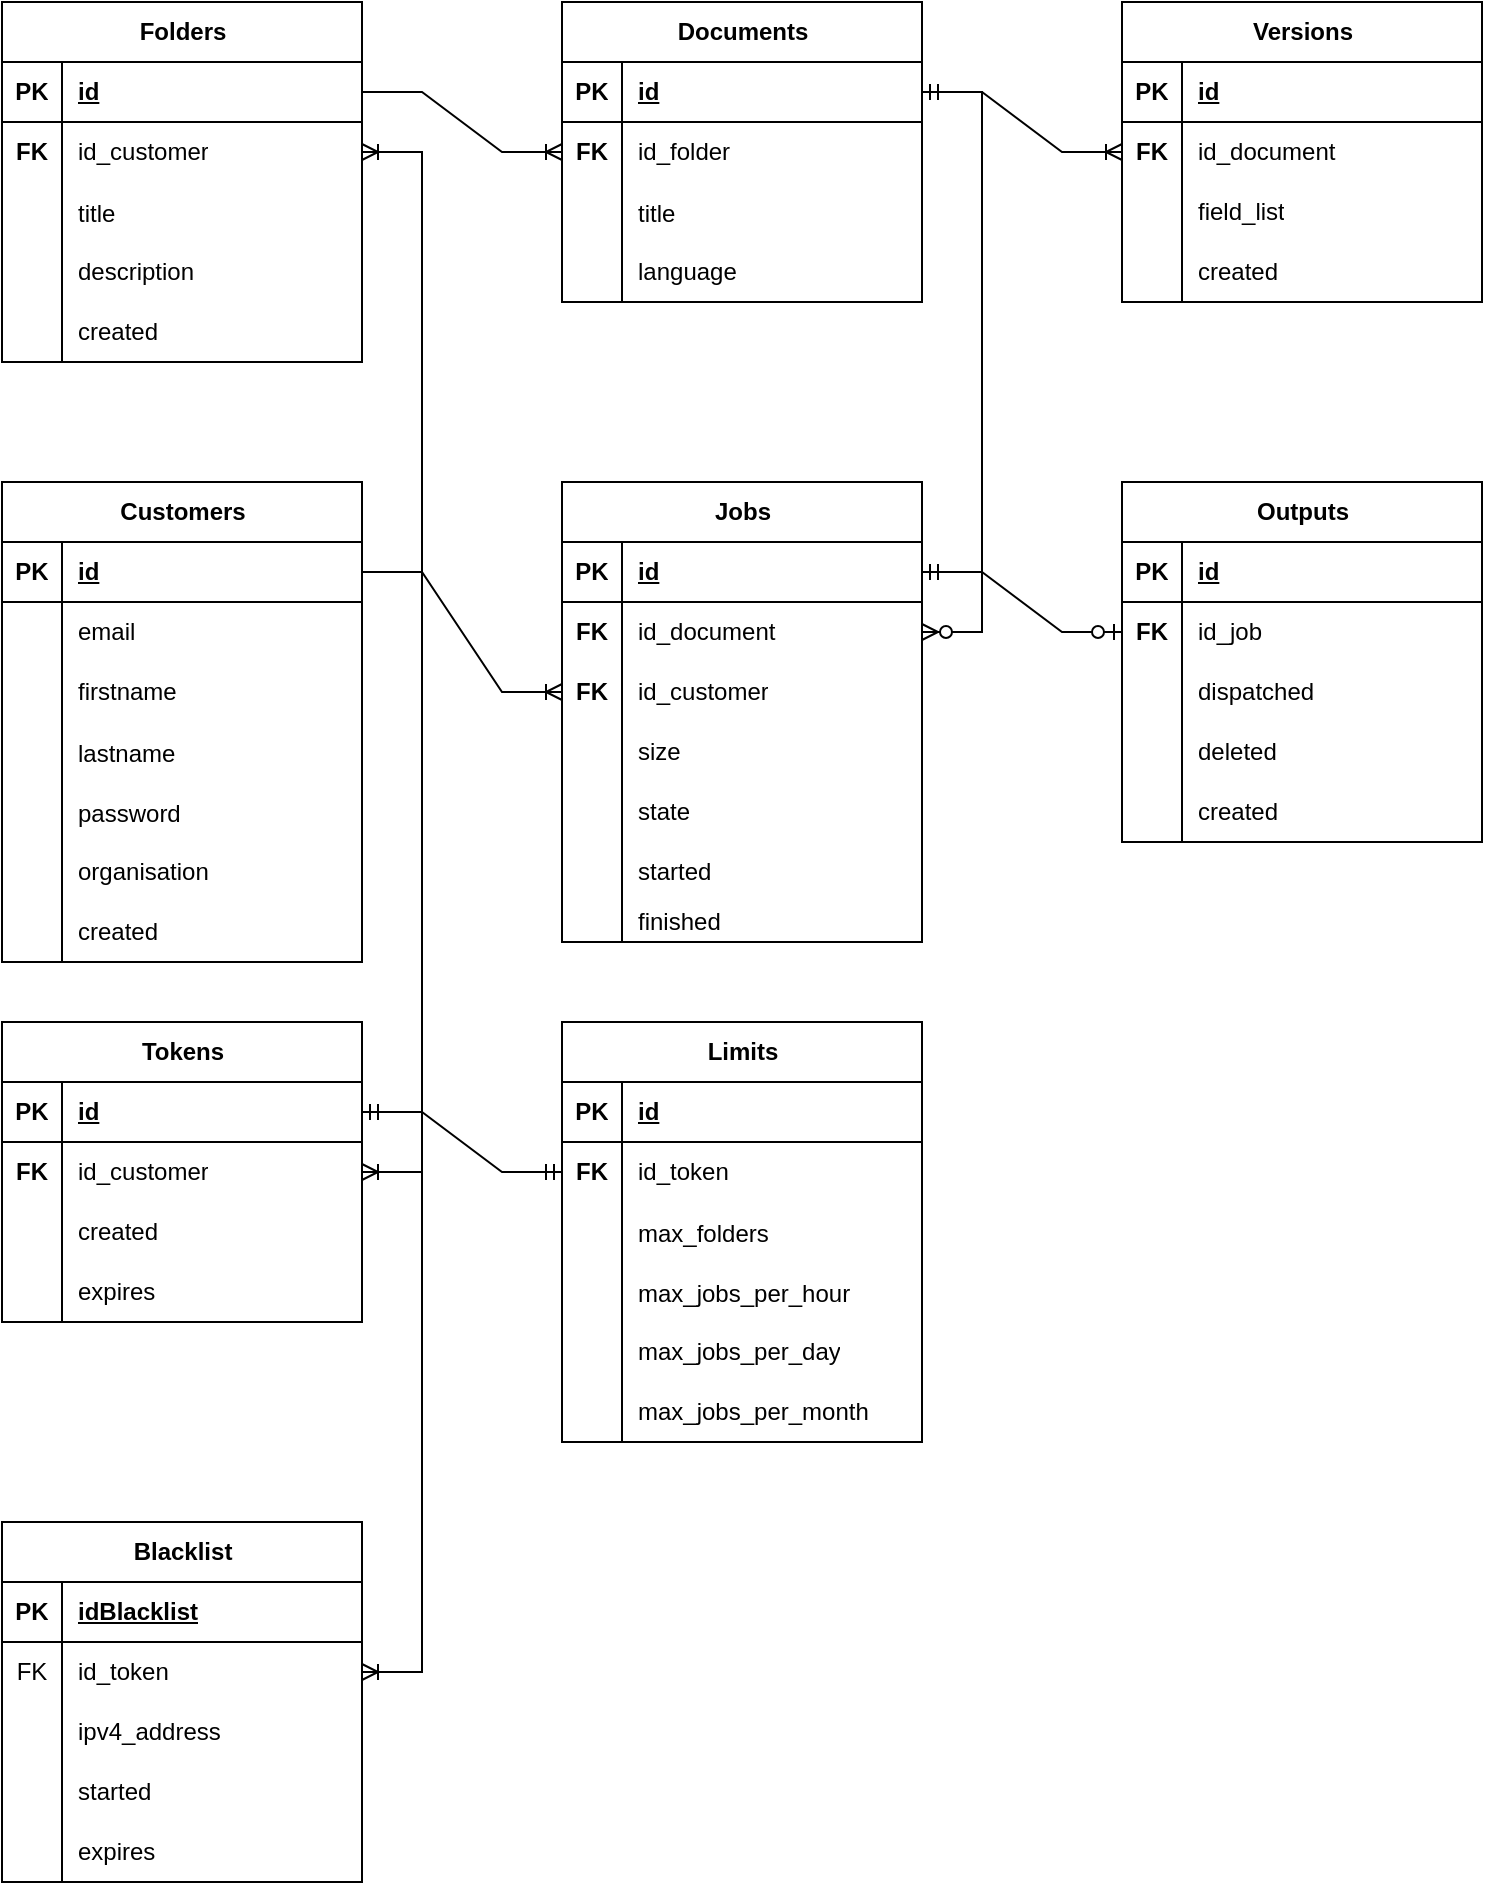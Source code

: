 <mxfile version="24.0.5" type="github">
  <diagram name="Entity Relationship Diagram" id="5UgOBopCguAfyrM2OsXd">
    <mxGraphModel dx="1232" dy="1123" grid="1" gridSize="10" guides="1" tooltips="1" connect="1" arrows="1" fold="1" page="1" pageScale="1" pageWidth="827" pageHeight="1169" math="0" shadow="0">
      <root>
        <mxCell id="0" />
        <mxCell id="1" parent="0" />
        <UserObject label="Jobs" tooltip="create only if valid pdf form is provided" id="UqdyNHIY9lJuVBILIbmq-14">
          <mxCell style="shape=table;startSize=30;container=1;collapsible=1;childLayout=tableLayout;fixedRows=1;rowLines=0;fontStyle=1;align=center;resizeLast=1;html=1;" parent="1" vertex="1">
            <mxGeometry x="360" y="280" width="180" height="230" as="geometry" />
          </mxCell>
        </UserObject>
        <mxCell id="UqdyNHIY9lJuVBILIbmq-15" value="" style="shape=tableRow;horizontal=0;startSize=0;swimlaneHead=0;swimlaneBody=0;fillColor=none;collapsible=0;dropTarget=0;points=[[0,0.5],[1,0.5]];portConstraint=eastwest;top=0;left=0;right=0;bottom=1;" parent="UqdyNHIY9lJuVBILIbmq-14" vertex="1">
          <mxGeometry y="30" width="180" height="30" as="geometry" />
        </mxCell>
        <mxCell id="UqdyNHIY9lJuVBILIbmq-16" value="PK" style="shape=partialRectangle;connectable=0;fillColor=none;top=0;left=0;bottom=0;right=0;fontStyle=1;overflow=hidden;whiteSpace=wrap;html=1;" parent="UqdyNHIY9lJuVBILIbmq-15" vertex="1">
          <mxGeometry width="30" height="30" as="geometry">
            <mxRectangle width="30" height="30" as="alternateBounds" />
          </mxGeometry>
        </mxCell>
        <mxCell id="UqdyNHIY9lJuVBILIbmq-17" value="id" style="shape=partialRectangle;connectable=0;fillColor=none;top=0;left=0;bottom=0;right=0;align=left;spacingLeft=6;fontStyle=5;overflow=hidden;whiteSpace=wrap;html=1;" parent="UqdyNHIY9lJuVBILIbmq-15" vertex="1">
          <mxGeometry x="30" width="150" height="30" as="geometry">
            <mxRectangle width="150" height="30" as="alternateBounds" />
          </mxGeometry>
        </mxCell>
        <mxCell id="UqdyNHIY9lJuVBILIbmq-18" value="" style="shape=tableRow;horizontal=0;startSize=0;swimlaneHead=0;swimlaneBody=0;fillColor=none;collapsible=0;dropTarget=0;points=[[0,0.5],[1,0.5]];portConstraint=eastwest;top=0;left=0;right=0;bottom=0;" parent="UqdyNHIY9lJuVBILIbmq-14" vertex="1">
          <mxGeometry y="60" width="180" height="30" as="geometry" />
        </mxCell>
        <mxCell id="UqdyNHIY9lJuVBILIbmq-19" value="&lt;b&gt;FK&lt;/b&gt;" style="shape=partialRectangle;connectable=0;fillColor=none;top=0;left=0;bottom=0;right=0;editable=1;overflow=hidden;whiteSpace=wrap;html=1;" parent="UqdyNHIY9lJuVBILIbmq-18" vertex="1">
          <mxGeometry width="30" height="30" as="geometry">
            <mxRectangle width="30" height="30" as="alternateBounds" />
          </mxGeometry>
        </mxCell>
        <mxCell id="UqdyNHIY9lJuVBILIbmq-20" value="id_document" style="shape=partialRectangle;connectable=0;fillColor=none;top=0;left=0;bottom=0;right=0;align=left;spacingLeft=6;overflow=hidden;whiteSpace=wrap;html=1;" parent="UqdyNHIY9lJuVBILIbmq-18" vertex="1">
          <mxGeometry x="30" width="150" height="30" as="geometry">
            <mxRectangle width="150" height="30" as="alternateBounds" />
          </mxGeometry>
        </mxCell>
        <mxCell id="r0wFDm4QDq2T3-L5ITf5-28" value="" style="shape=tableRow;horizontal=0;startSize=0;swimlaneHead=0;swimlaneBody=0;fillColor=none;collapsible=0;dropTarget=0;points=[[0,0.5],[1,0.5]];portConstraint=eastwest;top=0;left=0;right=0;bottom=0;fontStyle=0" vertex="1" parent="UqdyNHIY9lJuVBILIbmq-14">
          <mxGeometry y="90" width="180" height="30" as="geometry" />
        </mxCell>
        <mxCell id="r0wFDm4QDq2T3-L5ITf5-29" value="&lt;b&gt;FK&lt;/b&gt;" style="shape=partialRectangle;connectable=0;fillColor=none;top=0;left=0;bottom=0;right=0;fontStyle=0;overflow=hidden;whiteSpace=wrap;html=1;" vertex="1" parent="r0wFDm4QDq2T3-L5ITf5-28">
          <mxGeometry width="30" height="30" as="geometry">
            <mxRectangle width="30" height="30" as="alternateBounds" />
          </mxGeometry>
        </mxCell>
        <mxCell id="r0wFDm4QDq2T3-L5ITf5-30" value="id_customer" style="shape=partialRectangle;connectable=0;fillColor=none;top=0;left=0;bottom=0;right=0;align=left;spacingLeft=6;fontStyle=0;overflow=hidden;whiteSpace=wrap;html=1;" vertex="1" parent="r0wFDm4QDq2T3-L5ITf5-28">
          <mxGeometry x="30" width="150" height="30" as="geometry">
            <mxRectangle width="150" height="30" as="alternateBounds" />
          </mxGeometry>
        </mxCell>
        <mxCell id="UqdyNHIY9lJuVBILIbmq-21" value="" style="shape=tableRow;horizontal=0;startSize=0;swimlaneHead=0;swimlaneBody=0;fillColor=none;collapsible=0;dropTarget=0;points=[[0,0.5],[1,0.5]];portConstraint=eastwest;top=0;left=0;right=0;bottom=0;" parent="UqdyNHIY9lJuVBILIbmq-14" vertex="1">
          <mxGeometry y="120" width="180" height="30" as="geometry" />
        </mxCell>
        <mxCell id="UqdyNHIY9lJuVBILIbmq-22" value="" style="shape=partialRectangle;connectable=0;fillColor=none;top=0;left=0;bottom=0;right=0;editable=1;overflow=hidden;whiteSpace=wrap;html=1;" parent="UqdyNHIY9lJuVBILIbmq-21" vertex="1">
          <mxGeometry width="30" height="30" as="geometry">
            <mxRectangle width="30" height="30" as="alternateBounds" />
          </mxGeometry>
        </mxCell>
        <mxCell id="UqdyNHIY9lJuVBILIbmq-23" value="size" style="shape=partialRectangle;connectable=0;fillColor=none;top=0;left=0;bottom=0;right=0;align=left;spacingLeft=6;overflow=hidden;whiteSpace=wrap;html=1;" parent="UqdyNHIY9lJuVBILIbmq-21" vertex="1">
          <mxGeometry x="30" width="150" height="30" as="geometry">
            <mxRectangle width="150" height="30" as="alternateBounds" />
          </mxGeometry>
        </mxCell>
        <mxCell id="UqdyNHIY9lJuVBILIbmq-24" value="" style="shape=tableRow;horizontal=0;startSize=0;swimlaneHead=0;swimlaneBody=0;fillColor=none;collapsible=0;dropTarget=0;points=[[0,0.5],[1,0.5]];portConstraint=eastwest;top=0;left=0;right=0;bottom=0;" parent="UqdyNHIY9lJuVBILIbmq-14" vertex="1">
          <mxGeometry y="150" width="180" height="30" as="geometry" />
        </mxCell>
        <mxCell id="UqdyNHIY9lJuVBILIbmq-25" value="" style="shape=partialRectangle;connectable=0;fillColor=none;top=0;left=0;bottom=0;right=0;editable=1;overflow=hidden;whiteSpace=wrap;html=1;" parent="UqdyNHIY9lJuVBILIbmq-24" vertex="1">
          <mxGeometry width="30" height="30" as="geometry">
            <mxRectangle width="30" height="30" as="alternateBounds" />
          </mxGeometry>
        </mxCell>
        <mxCell id="UqdyNHIY9lJuVBILIbmq-26" value="state" style="shape=partialRectangle;connectable=0;fillColor=none;top=0;left=0;bottom=0;right=0;align=left;spacingLeft=6;overflow=hidden;whiteSpace=wrap;html=1;" parent="UqdyNHIY9lJuVBILIbmq-24" vertex="1">
          <mxGeometry x="30" width="150" height="30" as="geometry">
            <mxRectangle width="150" height="30" as="alternateBounds" />
          </mxGeometry>
        </mxCell>
        <mxCell id="Dc_Mo0TqawvgEqcQsmCY-33" style="shape=tableRow;horizontal=0;startSize=0;swimlaneHead=0;swimlaneBody=0;fillColor=none;collapsible=0;dropTarget=0;points=[[0,0.5],[1,0.5]];portConstraint=eastwest;top=0;left=0;right=0;bottom=0;" parent="UqdyNHIY9lJuVBILIbmq-14" vertex="1">
          <mxGeometry y="180" width="180" height="30" as="geometry" />
        </mxCell>
        <mxCell id="Dc_Mo0TqawvgEqcQsmCY-34" style="shape=partialRectangle;connectable=0;fillColor=none;top=0;left=0;bottom=0;right=0;editable=1;overflow=hidden;whiteSpace=wrap;html=1;" parent="Dc_Mo0TqawvgEqcQsmCY-33" vertex="1">
          <mxGeometry width="30" height="30" as="geometry">
            <mxRectangle width="30" height="30" as="alternateBounds" />
          </mxGeometry>
        </mxCell>
        <mxCell id="Dc_Mo0TqawvgEqcQsmCY-35" value="started" style="shape=partialRectangle;connectable=0;fillColor=none;top=0;left=0;bottom=0;right=0;align=left;spacingLeft=6;overflow=hidden;whiteSpace=wrap;html=1;" parent="Dc_Mo0TqawvgEqcQsmCY-33" vertex="1">
          <mxGeometry x="30" width="150" height="30" as="geometry">
            <mxRectangle width="150" height="30" as="alternateBounds" />
          </mxGeometry>
        </mxCell>
        <mxCell id="Dc_Mo0TqawvgEqcQsmCY-36" style="shape=tableRow;horizontal=0;startSize=0;swimlaneHead=0;swimlaneBody=0;fillColor=none;collapsible=0;dropTarget=0;points=[[0,0.5],[1,0.5]];portConstraint=eastwest;top=0;left=0;right=0;bottom=0;" parent="UqdyNHIY9lJuVBILIbmq-14" vertex="1">
          <mxGeometry y="210" width="180" height="20" as="geometry" />
        </mxCell>
        <mxCell id="Dc_Mo0TqawvgEqcQsmCY-37" style="shape=partialRectangle;connectable=0;fillColor=none;top=0;left=0;bottom=0;right=0;editable=1;overflow=hidden;whiteSpace=wrap;html=1;" parent="Dc_Mo0TqawvgEqcQsmCY-36" vertex="1">
          <mxGeometry width="30" height="20" as="geometry">
            <mxRectangle width="30" height="20" as="alternateBounds" />
          </mxGeometry>
        </mxCell>
        <mxCell id="Dc_Mo0TqawvgEqcQsmCY-38" value="finished" style="shape=partialRectangle;connectable=0;fillColor=none;top=0;left=0;bottom=0;right=0;align=left;spacingLeft=6;overflow=hidden;whiteSpace=wrap;html=1;" parent="Dc_Mo0TqawvgEqcQsmCY-36" vertex="1">
          <mxGeometry x="30" width="150" height="20" as="geometry">
            <mxRectangle width="150" height="20" as="alternateBounds" />
          </mxGeometry>
        </mxCell>
        <UserObject label="Documents" tooltip="valid pdf forms only; newest will be processed with address data" id="UqdyNHIY9lJuVBILIbmq-27">
          <mxCell style="shape=table;startSize=30;container=1;collapsible=1;childLayout=tableLayout;fixedRows=1;rowLines=0;fontStyle=1;align=center;resizeLast=1;html=1;" parent="1" vertex="1">
            <mxGeometry x="360" y="40" width="180" height="150" as="geometry" />
          </mxCell>
        </UserObject>
        <mxCell id="UqdyNHIY9lJuVBILIbmq-28" value="" style="shape=tableRow;horizontal=0;startSize=0;swimlaneHead=0;swimlaneBody=0;fillColor=none;collapsible=0;dropTarget=0;points=[[0,0.5],[1,0.5]];portConstraint=eastwest;top=0;left=0;right=0;bottom=1;" parent="UqdyNHIY9lJuVBILIbmq-27" vertex="1">
          <mxGeometry y="30" width="180" height="30" as="geometry" />
        </mxCell>
        <mxCell id="UqdyNHIY9lJuVBILIbmq-29" value="PK" style="shape=partialRectangle;connectable=0;fillColor=none;top=0;left=0;bottom=0;right=0;fontStyle=1;overflow=hidden;whiteSpace=wrap;html=1;" parent="UqdyNHIY9lJuVBILIbmq-28" vertex="1">
          <mxGeometry width="30" height="30" as="geometry">
            <mxRectangle width="30" height="30" as="alternateBounds" />
          </mxGeometry>
        </mxCell>
        <mxCell id="UqdyNHIY9lJuVBILIbmq-30" value="id" style="shape=partialRectangle;connectable=0;fillColor=none;top=0;left=0;bottom=0;right=0;align=left;spacingLeft=6;fontStyle=5;overflow=hidden;whiteSpace=wrap;html=1;" parent="UqdyNHIY9lJuVBILIbmq-28" vertex="1">
          <mxGeometry x="30" width="150" height="30" as="geometry">
            <mxRectangle width="150" height="30" as="alternateBounds" />
          </mxGeometry>
        </mxCell>
        <mxCell id="UqdyNHIY9lJuVBILIbmq-31" value="" style="shape=tableRow;horizontal=0;startSize=0;swimlaneHead=0;swimlaneBody=0;fillColor=none;collapsible=0;dropTarget=0;points=[[0,0.5],[1,0.5]];portConstraint=eastwest;top=0;left=0;right=0;bottom=0;" parent="UqdyNHIY9lJuVBILIbmq-27" vertex="1">
          <mxGeometry y="60" width="180" height="30" as="geometry" />
        </mxCell>
        <mxCell id="UqdyNHIY9lJuVBILIbmq-32" value="FK" style="shape=partialRectangle;connectable=0;fillColor=none;top=0;left=0;bottom=0;right=0;editable=1;overflow=hidden;whiteSpace=wrap;html=1;fontStyle=1" parent="UqdyNHIY9lJuVBILIbmq-31" vertex="1">
          <mxGeometry width="30" height="30" as="geometry">
            <mxRectangle width="30" height="30" as="alternateBounds" />
          </mxGeometry>
        </mxCell>
        <mxCell id="UqdyNHIY9lJuVBILIbmq-33" value="id_folder" style="shape=partialRectangle;connectable=0;fillColor=none;top=0;left=0;bottom=0;right=0;align=left;spacingLeft=6;overflow=hidden;whiteSpace=wrap;html=1;" parent="UqdyNHIY9lJuVBILIbmq-31" vertex="1">
          <mxGeometry x="30" width="150" height="30" as="geometry">
            <mxRectangle width="150" height="30" as="alternateBounds" />
          </mxGeometry>
        </mxCell>
        <mxCell id="r0wFDm4QDq2T3-L5ITf5-44" value="" style="shape=tableRow;horizontal=0;startSize=0;swimlaneHead=0;swimlaneBody=0;fillColor=none;collapsible=0;dropTarget=0;points=[[0,0.5],[1,0.5]];portConstraint=eastwest;top=0;left=0;right=0;bottom=0;" vertex="1" parent="UqdyNHIY9lJuVBILIbmq-27">
          <mxGeometry y="90" width="180" height="30" as="geometry" />
        </mxCell>
        <mxCell id="r0wFDm4QDq2T3-L5ITf5-45" value="" style="shape=partialRectangle;connectable=0;fillColor=none;top=0;left=0;bottom=0;right=0;editable=1;overflow=hidden;" vertex="1" parent="r0wFDm4QDq2T3-L5ITf5-44">
          <mxGeometry width="30" height="30" as="geometry">
            <mxRectangle width="30" height="30" as="alternateBounds" />
          </mxGeometry>
        </mxCell>
        <mxCell id="r0wFDm4QDq2T3-L5ITf5-46" value="title" style="shape=partialRectangle;connectable=0;fillColor=none;top=0;left=0;bottom=0;right=0;align=left;spacingLeft=6;overflow=hidden;" vertex="1" parent="r0wFDm4QDq2T3-L5ITf5-44">
          <mxGeometry x="30" width="150" height="30" as="geometry">
            <mxRectangle width="150" height="30" as="alternateBounds" />
          </mxGeometry>
        </mxCell>
        <mxCell id="UqdyNHIY9lJuVBILIbmq-34" value="" style="shape=tableRow;horizontal=0;startSize=0;swimlaneHead=0;swimlaneBody=0;fillColor=none;collapsible=0;dropTarget=0;points=[[0,0.5],[1,0.5]];portConstraint=eastwest;top=0;left=0;right=0;bottom=0;" parent="UqdyNHIY9lJuVBILIbmq-27" vertex="1">
          <mxGeometry y="120" width="180" height="30" as="geometry" />
        </mxCell>
        <mxCell id="UqdyNHIY9lJuVBILIbmq-35" value="" style="shape=partialRectangle;connectable=0;fillColor=none;top=0;left=0;bottom=0;right=0;editable=1;overflow=hidden;whiteSpace=wrap;html=1;" parent="UqdyNHIY9lJuVBILIbmq-34" vertex="1">
          <mxGeometry width="30" height="30" as="geometry">
            <mxRectangle width="30" height="30" as="alternateBounds" />
          </mxGeometry>
        </mxCell>
        <mxCell id="UqdyNHIY9lJuVBILIbmq-36" value="language" style="shape=partialRectangle;connectable=0;fillColor=none;top=0;left=0;bottom=0;right=0;align=left;spacingLeft=6;overflow=hidden;whiteSpace=wrap;html=1;" parent="UqdyNHIY9lJuVBILIbmq-34" vertex="1">
          <mxGeometry x="30" width="150" height="30" as="geometry">
            <mxRectangle width="150" height="30" as="alternateBounds" />
          </mxGeometry>
        </mxCell>
        <mxCell id="UqdyNHIY9lJuVBILIbmq-40" value="Tokens" style="shape=table;startSize=30;container=1;collapsible=1;childLayout=tableLayout;fixedRows=1;rowLines=0;fontStyle=1;align=center;resizeLast=1;html=1;" parent="1" vertex="1">
          <mxGeometry x="80" y="550" width="180" height="150" as="geometry" />
        </mxCell>
        <mxCell id="UqdyNHIY9lJuVBILIbmq-41" value="" style="shape=tableRow;horizontal=0;startSize=0;swimlaneHead=0;swimlaneBody=0;fillColor=none;collapsible=0;dropTarget=0;points=[[0,0.5],[1,0.5]];portConstraint=eastwest;top=0;left=0;right=0;bottom=1;" parent="UqdyNHIY9lJuVBILIbmq-40" vertex="1">
          <mxGeometry y="30" width="180" height="30" as="geometry" />
        </mxCell>
        <mxCell id="UqdyNHIY9lJuVBILIbmq-42" value="PK" style="shape=partialRectangle;connectable=0;fillColor=none;top=0;left=0;bottom=0;right=0;fontStyle=1;overflow=hidden;whiteSpace=wrap;html=1;" parent="UqdyNHIY9lJuVBILIbmq-41" vertex="1">
          <mxGeometry width="30" height="30" as="geometry">
            <mxRectangle width="30" height="30" as="alternateBounds" />
          </mxGeometry>
        </mxCell>
        <mxCell id="UqdyNHIY9lJuVBILIbmq-43" value="id" style="shape=partialRectangle;connectable=0;fillColor=none;top=0;left=0;bottom=0;right=0;align=left;spacingLeft=6;fontStyle=5;overflow=hidden;whiteSpace=wrap;html=1;" parent="UqdyNHIY9lJuVBILIbmq-41" vertex="1">
          <mxGeometry x="30" width="150" height="30" as="geometry">
            <mxRectangle width="150" height="30" as="alternateBounds" />
          </mxGeometry>
        </mxCell>
        <mxCell id="Dc_Mo0TqawvgEqcQsmCY-18" style="shape=tableRow;horizontal=0;startSize=0;swimlaneHead=0;swimlaneBody=0;fillColor=none;collapsible=0;dropTarget=0;points=[[0,0.5],[1,0.5]];portConstraint=eastwest;top=0;left=0;right=0;bottom=0;" parent="UqdyNHIY9lJuVBILIbmq-40" vertex="1">
          <mxGeometry y="60" width="180" height="30" as="geometry" />
        </mxCell>
        <mxCell id="Dc_Mo0TqawvgEqcQsmCY-19" value="&lt;div&gt;FK&lt;/div&gt;" style="shape=partialRectangle;connectable=0;fillColor=none;top=0;left=0;bottom=0;right=0;editable=1;overflow=hidden;whiteSpace=wrap;html=1;fontStyle=1" parent="Dc_Mo0TqawvgEqcQsmCY-18" vertex="1">
          <mxGeometry width="30" height="30" as="geometry">
            <mxRectangle width="30" height="30" as="alternateBounds" />
          </mxGeometry>
        </mxCell>
        <mxCell id="Dc_Mo0TqawvgEqcQsmCY-20" value="id_customer" style="shape=partialRectangle;connectable=0;fillColor=none;top=0;left=0;bottom=0;right=0;align=left;spacingLeft=6;overflow=hidden;whiteSpace=wrap;html=1;" parent="Dc_Mo0TqawvgEqcQsmCY-18" vertex="1">
          <mxGeometry x="30" width="150" height="30" as="geometry">
            <mxRectangle width="150" height="30" as="alternateBounds" />
          </mxGeometry>
        </mxCell>
        <mxCell id="Dc_Mo0TqawvgEqcQsmCY-8" style="shape=tableRow;horizontal=0;startSize=0;swimlaneHead=0;swimlaneBody=0;fillColor=none;collapsible=0;dropTarget=0;points=[[0,0.5],[1,0.5]];portConstraint=eastwest;top=0;left=0;right=0;bottom=0;" parent="UqdyNHIY9lJuVBILIbmq-40" vertex="1">
          <mxGeometry y="90" width="180" height="30" as="geometry" />
        </mxCell>
        <mxCell id="Dc_Mo0TqawvgEqcQsmCY-9" style="shape=partialRectangle;connectable=0;fillColor=none;top=0;left=0;bottom=0;right=0;editable=1;overflow=hidden;whiteSpace=wrap;html=1;" parent="Dc_Mo0TqawvgEqcQsmCY-8" vertex="1">
          <mxGeometry width="30" height="30" as="geometry">
            <mxRectangle width="30" height="30" as="alternateBounds" />
          </mxGeometry>
        </mxCell>
        <mxCell id="Dc_Mo0TqawvgEqcQsmCY-10" value="&lt;div&gt;created&lt;/div&gt;" style="shape=partialRectangle;connectable=0;fillColor=none;top=0;left=0;bottom=0;right=0;align=left;spacingLeft=6;overflow=hidden;whiteSpace=wrap;html=1;" parent="Dc_Mo0TqawvgEqcQsmCY-8" vertex="1">
          <mxGeometry x="30" width="150" height="30" as="geometry">
            <mxRectangle width="150" height="30" as="alternateBounds" />
          </mxGeometry>
        </mxCell>
        <mxCell id="UqdyNHIY9lJuVBILIbmq-50" value="" style="shape=tableRow;horizontal=0;startSize=0;swimlaneHead=0;swimlaneBody=0;fillColor=none;collapsible=0;dropTarget=0;points=[[0,0.5],[1,0.5]];portConstraint=eastwest;top=0;left=0;right=0;bottom=0;" parent="UqdyNHIY9lJuVBILIbmq-40" vertex="1">
          <mxGeometry y="120" width="180" height="30" as="geometry" />
        </mxCell>
        <mxCell id="UqdyNHIY9lJuVBILIbmq-51" value="" style="shape=partialRectangle;connectable=0;fillColor=none;top=0;left=0;bottom=0;right=0;editable=1;overflow=hidden;whiteSpace=wrap;html=1;" parent="UqdyNHIY9lJuVBILIbmq-50" vertex="1">
          <mxGeometry width="30" height="30" as="geometry">
            <mxRectangle width="30" height="30" as="alternateBounds" />
          </mxGeometry>
        </mxCell>
        <mxCell id="UqdyNHIY9lJuVBILIbmq-52" value="expires" style="shape=partialRectangle;connectable=0;fillColor=none;top=0;left=0;bottom=0;right=0;align=left;spacingLeft=6;overflow=hidden;whiteSpace=wrap;html=1;" parent="UqdyNHIY9lJuVBILIbmq-50" vertex="1">
          <mxGeometry x="30" width="150" height="30" as="geometry">
            <mxRectangle width="150" height="30" as="alternateBounds" />
          </mxGeometry>
        </mxCell>
        <mxCell id="OgYU7Rey2-rCz_4GdbWx-2" value="" style="edgeStyle=entityRelationEdgeStyle;fontSize=12;html=1;endArrow=ERzeroToMany;startArrow=ERmandOne;rounded=0;exitX=1;exitY=0.5;exitDx=0;exitDy=0;entryX=1;entryY=0.5;entryDx=0;entryDy=0;" parent="1" source="UqdyNHIY9lJuVBILIbmq-28" target="UqdyNHIY9lJuVBILIbmq-18" edge="1">
          <mxGeometry width="100" height="100" relative="1" as="geometry">
            <mxPoint x="820" y="90" as="sourcePoint" />
            <mxPoint x="344" y="300" as="targetPoint" />
          </mxGeometry>
        </mxCell>
        <mxCell id="OgYU7Rey2-rCz_4GdbWx-4" value="" style="edgeStyle=entityRelationEdgeStyle;fontSize=12;html=1;endArrow=ERoneToMany;rounded=0;" parent="1" source="MARxXtzth_BW1p02-XHu-2" target="UqdyNHIY9lJuVBILIbmq-31" edge="1">
          <mxGeometry width="100" height="100" relative="1" as="geometry">
            <mxPoint x="424" y="985" as="sourcePoint" />
            <mxPoint x="524" y="885" as="targetPoint" />
          </mxGeometry>
        </mxCell>
        <UserObject label="Limits" tooltip="will also provide number of API calls made per token / day" id="OgYU7Rey2-rCz_4GdbWx-23">
          <mxCell style="shape=table;startSize=30;container=1;collapsible=1;childLayout=tableLayout;fixedRows=1;rowLines=0;fontStyle=1;align=center;resizeLast=1;html=1;" parent="1" vertex="1">
            <mxGeometry x="360" y="550" width="180" height="210" as="geometry" />
          </mxCell>
        </UserObject>
        <mxCell id="OgYU7Rey2-rCz_4GdbWx-24" value="" style="shape=tableRow;horizontal=0;startSize=0;swimlaneHead=0;swimlaneBody=0;fillColor=none;collapsible=0;dropTarget=0;points=[[0,0.5],[1,0.5]];portConstraint=eastwest;top=0;left=0;right=0;bottom=1;" parent="OgYU7Rey2-rCz_4GdbWx-23" vertex="1">
          <mxGeometry y="30" width="180" height="30" as="geometry" />
        </mxCell>
        <mxCell id="OgYU7Rey2-rCz_4GdbWx-25" value="PK" style="shape=partialRectangle;connectable=0;fillColor=none;top=0;left=0;bottom=0;right=0;fontStyle=1;overflow=hidden;whiteSpace=wrap;html=1;" parent="OgYU7Rey2-rCz_4GdbWx-24" vertex="1">
          <mxGeometry width="30" height="30" as="geometry">
            <mxRectangle width="30" height="30" as="alternateBounds" />
          </mxGeometry>
        </mxCell>
        <mxCell id="OgYU7Rey2-rCz_4GdbWx-26" value="id" style="shape=partialRectangle;connectable=0;fillColor=none;top=0;left=0;bottom=0;right=0;align=left;spacingLeft=6;fontStyle=5;overflow=hidden;whiteSpace=wrap;html=1;" parent="OgYU7Rey2-rCz_4GdbWx-24" vertex="1">
          <mxGeometry x="30" width="150" height="30" as="geometry">
            <mxRectangle width="150" height="30" as="alternateBounds" />
          </mxGeometry>
        </mxCell>
        <mxCell id="OgYU7Rey2-rCz_4GdbWx-27" value="" style="shape=tableRow;horizontal=0;startSize=0;swimlaneHead=0;swimlaneBody=0;fillColor=none;collapsible=0;dropTarget=0;points=[[0,0.5],[1,0.5]];portConstraint=eastwest;top=0;left=0;right=0;bottom=0;" parent="OgYU7Rey2-rCz_4GdbWx-23" vertex="1">
          <mxGeometry y="60" width="180" height="30" as="geometry" />
        </mxCell>
        <mxCell id="OgYU7Rey2-rCz_4GdbWx-28" value="FK" style="shape=partialRectangle;connectable=0;fillColor=none;top=0;left=0;bottom=0;right=0;editable=1;overflow=hidden;whiteSpace=wrap;html=1;fontStyle=1" parent="OgYU7Rey2-rCz_4GdbWx-27" vertex="1">
          <mxGeometry width="30" height="30" as="geometry">
            <mxRectangle width="30" height="30" as="alternateBounds" />
          </mxGeometry>
        </mxCell>
        <mxCell id="OgYU7Rey2-rCz_4GdbWx-29" value="id_token" style="shape=partialRectangle;connectable=0;fillColor=none;top=0;left=0;bottom=0;right=0;align=left;spacingLeft=6;overflow=hidden;whiteSpace=wrap;html=1;" parent="OgYU7Rey2-rCz_4GdbWx-27" vertex="1">
          <mxGeometry x="30" width="150" height="30" as="geometry">
            <mxRectangle width="150" height="30" as="alternateBounds" />
          </mxGeometry>
        </mxCell>
        <mxCell id="r0wFDm4QDq2T3-L5ITf5-47" value="" style="shape=tableRow;horizontal=0;startSize=0;swimlaneHead=0;swimlaneBody=0;fillColor=none;collapsible=0;dropTarget=0;points=[[0,0.5],[1,0.5]];portConstraint=eastwest;top=0;left=0;right=0;bottom=0;" vertex="1" parent="OgYU7Rey2-rCz_4GdbWx-23">
          <mxGeometry y="90" width="180" height="30" as="geometry" />
        </mxCell>
        <mxCell id="r0wFDm4QDq2T3-L5ITf5-48" value="" style="shape=partialRectangle;connectable=0;fillColor=none;top=0;left=0;bottom=0;right=0;editable=1;overflow=hidden;" vertex="1" parent="r0wFDm4QDq2T3-L5ITf5-47">
          <mxGeometry width="30" height="30" as="geometry">
            <mxRectangle width="30" height="30" as="alternateBounds" />
          </mxGeometry>
        </mxCell>
        <mxCell id="r0wFDm4QDq2T3-L5ITf5-49" value="max_folders" style="shape=partialRectangle;connectable=0;fillColor=none;top=0;left=0;bottom=0;right=0;align=left;spacingLeft=6;overflow=hidden;" vertex="1" parent="r0wFDm4QDq2T3-L5ITf5-47">
          <mxGeometry x="30" width="150" height="30" as="geometry">
            <mxRectangle width="150" height="30" as="alternateBounds" />
          </mxGeometry>
        </mxCell>
        <mxCell id="r0wFDm4QDq2T3-L5ITf5-37" value="" style="shape=tableRow;horizontal=0;startSize=0;swimlaneHead=0;swimlaneBody=0;fillColor=none;collapsible=0;dropTarget=0;points=[[0,0.5],[1,0.5]];portConstraint=eastwest;top=0;left=0;right=0;bottom=0;" vertex="1" parent="OgYU7Rey2-rCz_4GdbWx-23">
          <mxGeometry y="120" width="180" height="30" as="geometry" />
        </mxCell>
        <mxCell id="r0wFDm4QDq2T3-L5ITf5-38" value="" style="shape=partialRectangle;connectable=0;fillColor=none;top=0;left=0;bottom=0;right=0;editable=1;overflow=hidden;" vertex="1" parent="r0wFDm4QDq2T3-L5ITf5-37">
          <mxGeometry width="30" height="30" as="geometry">
            <mxRectangle width="30" height="30" as="alternateBounds" />
          </mxGeometry>
        </mxCell>
        <mxCell id="r0wFDm4QDq2T3-L5ITf5-39" value="max_jobs_per_hour" style="shape=partialRectangle;connectable=0;fillColor=none;top=0;left=0;bottom=0;right=0;align=left;spacingLeft=6;overflow=hidden;" vertex="1" parent="r0wFDm4QDq2T3-L5ITf5-37">
          <mxGeometry x="30" width="150" height="30" as="geometry">
            <mxRectangle width="150" height="30" as="alternateBounds" />
          </mxGeometry>
        </mxCell>
        <mxCell id="OgYU7Rey2-rCz_4GdbWx-36" style="shape=tableRow;horizontal=0;startSize=0;swimlaneHead=0;swimlaneBody=0;fillColor=none;collapsible=0;dropTarget=0;points=[[0,0.5],[1,0.5]];portConstraint=eastwest;top=0;left=0;right=0;bottom=0;" parent="OgYU7Rey2-rCz_4GdbWx-23" vertex="1">
          <mxGeometry y="150" width="180" height="30" as="geometry" />
        </mxCell>
        <mxCell id="OgYU7Rey2-rCz_4GdbWx-37" style="shape=partialRectangle;connectable=0;fillColor=none;top=0;left=0;bottom=0;right=0;editable=1;overflow=hidden;whiteSpace=wrap;html=1;" parent="OgYU7Rey2-rCz_4GdbWx-36" vertex="1">
          <mxGeometry width="30" height="30" as="geometry">
            <mxRectangle width="30" height="30" as="alternateBounds" />
          </mxGeometry>
        </mxCell>
        <mxCell id="OgYU7Rey2-rCz_4GdbWx-38" value="max_jobs_per_day" style="shape=partialRectangle;connectable=0;fillColor=none;top=0;left=0;bottom=0;right=0;align=left;spacingLeft=6;overflow=hidden;whiteSpace=wrap;html=1;" parent="OgYU7Rey2-rCz_4GdbWx-36" vertex="1">
          <mxGeometry x="30" width="150" height="30" as="geometry">
            <mxRectangle width="150" height="30" as="alternateBounds" />
          </mxGeometry>
        </mxCell>
        <mxCell id="OgYU7Rey2-rCz_4GdbWx-39" style="shape=tableRow;horizontal=0;startSize=0;swimlaneHead=0;swimlaneBody=0;fillColor=none;collapsible=0;dropTarget=0;points=[[0,0.5],[1,0.5]];portConstraint=eastwest;top=0;left=0;right=0;bottom=0;" parent="OgYU7Rey2-rCz_4GdbWx-23" vertex="1">
          <mxGeometry y="180" width="180" height="30" as="geometry" />
        </mxCell>
        <mxCell id="OgYU7Rey2-rCz_4GdbWx-40" style="shape=partialRectangle;connectable=0;fillColor=none;top=0;left=0;bottom=0;right=0;editable=1;overflow=hidden;whiteSpace=wrap;html=1;" parent="OgYU7Rey2-rCz_4GdbWx-39" vertex="1">
          <mxGeometry width="30" height="30" as="geometry">
            <mxRectangle width="30" height="30" as="alternateBounds" />
          </mxGeometry>
        </mxCell>
        <mxCell id="OgYU7Rey2-rCz_4GdbWx-41" value="max_jobs_per_month" style="shape=partialRectangle;connectable=0;fillColor=none;top=0;left=0;bottom=0;right=0;align=left;spacingLeft=6;overflow=hidden;whiteSpace=wrap;html=1;" parent="OgYU7Rey2-rCz_4GdbWx-39" vertex="1">
          <mxGeometry x="30" width="150" height="30" as="geometry">
            <mxRectangle width="150" height="30" as="alternateBounds" />
          </mxGeometry>
        </mxCell>
        <mxCell id="Dc_Mo0TqawvgEqcQsmCY-1" value="Customers" style="shape=table;startSize=30;container=1;collapsible=1;childLayout=tableLayout;fixedRows=1;rowLines=0;fontStyle=1;align=center;resizeLast=1;html=1;" parent="1" vertex="1">
          <mxGeometry x="80" y="280" width="180" height="240" as="geometry" />
        </mxCell>
        <mxCell id="Dc_Mo0TqawvgEqcQsmCY-2" value="" style="shape=tableRow;horizontal=0;startSize=0;swimlaneHead=0;swimlaneBody=0;fillColor=none;collapsible=0;dropTarget=0;points=[[0,0.5],[1,0.5]];portConstraint=eastwest;top=0;left=0;right=0;bottom=1;" parent="Dc_Mo0TqawvgEqcQsmCY-1" vertex="1">
          <mxGeometry y="30" width="180" height="30" as="geometry" />
        </mxCell>
        <mxCell id="Dc_Mo0TqawvgEqcQsmCY-3" value="PK" style="shape=partialRectangle;connectable=0;fillColor=none;top=0;left=0;bottom=0;right=0;fontStyle=1;overflow=hidden;whiteSpace=wrap;html=1;" parent="Dc_Mo0TqawvgEqcQsmCY-2" vertex="1">
          <mxGeometry width="30" height="30" as="geometry">
            <mxRectangle width="30" height="30" as="alternateBounds" />
          </mxGeometry>
        </mxCell>
        <mxCell id="Dc_Mo0TqawvgEqcQsmCY-4" value="id" style="shape=partialRectangle;connectable=0;fillColor=none;top=0;left=0;bottom=0;right=0;align=left;spacingLeft=6;fontStyle=5;overflow=hidden;whiteSpace=wrap;html=1;" parent="Dc_Mo0TqawvgEqcQsmCY-2" vertex="1">
          <mxGeometry x="30" width="150" height="30" as="geometry">
            <mxRectangle width="150" height="30" as="alternateBounds" />
          </mxGeometry>
        </mxCell>
        <mxCell id="Dc_Mo0TqawvgEqcQsmCY-11" style="shape=tableRow;horizontal=0;startSize=0;swimlaneHead=0;swimlaneBody=0;fillColor=none;collapsible=0;dropTarget=0;points=[[0,0.5],[1,0.5]];portConstraint=eastwest;top=0;left=0;right=0;bottom=0;" parent="Dc_Mo0TqawvgEqcQsmCY-1" vertex="1">
          <mxGeometry y="60" width="180" height="30" as="geometry" />
        </mxCell>
        <mxCell id="Dc_Mo0TqawvgEqcQsmCY-12" style="shape=partialRectangle;connectable=0;fillColor=none;top=0;left=0;bottom=0;right=0;editable=1;overflow=hidden;whiteSpace=wrap;html=1;" parent="Dc_Mo0TqawvgEqcQsmCY-11" vertex="1">
          <mxGeometry width="30" height="30" as="geometry">
            <mxRectangle width="30" height="30" as="alternateBounds" />
          </mxGeometry>
        </mxCell>
        <mxCell id="Dc_Mo0TqawvgEqcQsmCY-13" value="&lt;div&gt;email&lt;/div&gt;" style="shape=partialRectangle;connectable=0;fillColor=none;top=0;left=0;bottom=0;right=0;align=left;spacingLeft=6;overflow=hidden;whiteSpace=wrap;html=1;" parent="Dc_Mo0TqawvgEqcQsmCY-11" vertex="1">
          <mxGeometry x="30" width="150" height="30" as="geometry">
            <mxRectangle width="150" height="30" as="alternateBounds" />
          </mxGeometry>
        </mxCell>
        <mxCell id="MARxXtzth_BW1p02-XHu-18" style="shape=tableRow;horizontal=0;startSize=0;swimlaneHead=0;swimlaneBody=0;fillColor=none;collapsible=0;dropTarget=0;points=[[0,0.5],[1,0.5]];portConstraint=eastwest;top=0;left=0;right=0;bottom=0;" parent="Dc_Mo0TqawvgEqcQsmCY-1" vertex="1">
          <mxGeometry y="90" width="180" height="30" as="geometry" />
        </mxCell>
        <mxCell id="MARxXtzth_BW1p02-XHu-19" style="shape=partialRectangle;connectable=0;fillColor=none;top=0;left=0;bottom=0;right=0;editable=1;overflow=hidden;whiteSpace=wrap;html=1;" parent="MARxXtzth_BW1p02-XHu-18" vertex="1">
          <mxGeometry width="30" height="30" as="geometry">
            <mxRectangle width="30" height="30" as="alternateBounds" />
          </mxGeometry>
        </mxCell>
        <mxCell id="MARxXtzth_BW1p02-XHu-20" value="firstname" style="shape=partialRectangle;connectable=0;fillColor=none;top=0;left=0;bottom=0;right=0;align=left;spacingLeft=6;overflow=hidden;whiteSpace=wrap;html=1;" parent="MARxXtzth_BW1p02-XHu-18" vertex="1">
          <mxGeometry x="30" width="150" height="30" as="geometry">
            <mxRectangle width="150" height="30" as="alternateBounds" />
          </mxGeometry>
        </mxCell>
        <mxCell id="r0wFDm4QDq2T3-L5ITf5-54" value="" style="shape=tableRow;horizontal=0;startSize=0;swimlaneHead=0;swimlaneBody=0;fillColor=none;collapsible=0;dropTarget=0;points=[[0,0.5],[1,0.5]];portConstraint=eastwest;top=0;left=0;right=0;bottom=0;" vertex="1" parent="Dc_Mo0TqawvgEqcQsmCY-1">
          <mxGeometry y="120" width="180" height="30" as="geometry" />
        </mxCell>
        <mxCell id="r0wFDm4QDq2T3-L5ITf5-55" value="" style="shape=partialRectangle;connectable=0;fillColor=none;top=0;left=0;bottom=0;right=0;editable=1;overflow=hidden;" vertex="1" parent="r0wFDm4QDq2T3-L5ITf5-54">
          <mxGeometry width="30" height="30" as="geometry">
            <mxRectangle width="30" height="30" as="alternateBounds" />
          </mxGeometry>
        </mxCell>
        <mxCell id="r0wFDm4QDq2T3-L5ITf5-56" value="lastname" style="shape=partialRectangle;connectable=0;fillColor=none;top=0;left=0;bottom=0;right=0;align=left;spacingLeft=6;overflow=hidden;" vertex="1" parent="r0wFDm4QDq2T3-L5ITf5-54">
          <mxGeometry x="30" width="150" height="30" as="geometry">
            <mxRectangle width="150" height="30" as="alternateBounds" />
          </mxGeometry>
        </mxCell>
        <mxCell id="r0wFDm4QDq2T3-L5ITf5-57" value="" style="shape=tableRow;horizontal=0;startSize=0;swimlaneHead=0;swimlaneBody=0;fillColor=none;collapsible=0;dropTarget=0;points=[[0,0.5],[1,0.5]];portConstraint=eastwest;top=0;left=0;right=0;bottom=0;" vertex="1" parent="Dc_Mo0TqawvgEqcQsmCY-1">
          <mxGeometry y="150" width="180" height="30" as="geometry" />
        </mxCell>
        <mxCell id="r0wFDm4QDq2T3-L5ITf5-58" value="" style="shape=partialRectangle;connectable=0;fillColor=none;top=0;left=0;bottom=0;right=0;editable=1;overflow=hidden;" vertex="1" parent="r0wFDm4QDq2T3-L5ITf5-57">
          <mxGeometry width="30" height="30" as="geometry">
            <mxRectangle width="30" height="30" as="alternateBounds" />
          </mxGeometry>
        </mxCell>
        <mxCell id="r0wFDm4QDq2T3-L5ITf5-59" value="password" style="shape=partialRectangle;connectable=0;fillColor=none;top=0;left=0;bottom=0;right=0;align=left;spacingLeft=6;overflow=hidden;" vertex="1" parent="r0wFDm4QDq2T3-L5ITf5-57">
          <mxGeometry x="30" width="150" height="30" as="geometry">
            <mxRectangle width="150" height="30" as="alternateBounds" />
          </mxGeometry>
        </mxCell>
        <mxCell id="Dc_Mo0TqawvgEqcQsmCY-14" style="shape=tableRow;horizontal=0;startSize=0;swimlaneHead=0;swimlaneBody=0;fillColor=none;collapsible=0;dropTarget=0;points=[[0,0.5],[1,0.5]];portConstraint=eastwest;top=0;left=0;right=0;bottom=0;" parent="Dc_Mo0TqawvgEqcQsmCY-1" vertex="1">
          <mxGeometry y="180" width="180" height="30" as="geometry" />
        </mxCell>
        <mxCell id="Dc_Mo0TqawvgEqcQsmCY-15" style="shape=partialRectangle;connectable=0;fillColor=none;top=0;left=0;bottom=0;right=0;editable=1;overflow=hidden;whiteSpace=wrap;html=1;" parent="Dc_Mo0TqawvgEqcQsmCY-14" vertex="1">
          <mxGeometry width="30" height="30" as="geometry">
            <mxRectangle width="30" height="30" as="alternateBounds" />
          </mxGeometry>
        </mxCell>
        <mxCell id="Dc_Mo0TqawvgEqcQsmCY-16" value="organisation" style="shape=partialRectangle;connectable=0;fillColor=none;top=0;left=0;bottom=0;right=0;align=left;spacingLeft=6;overflow=hidden;whiteSpace=wrap;html=1;" parent="Dc_Mo0TqawvgEqcQsmCY-14" vertex="1">
          <mxGeometry x="30" width="150" height="30" as="geometry">
            <mxRectangle width="150" height="30" as="alternateBounds" />
          </mxGeometry>
        </mxCell>
        <mxCell id="Dc_Mo0TqawvgEqcQsmCY-5" value="" style="shape=tableRow;horizontal=0;startSize=0;swimlaneHead=0;swimlaneBody=0;fillColor=none;collapsible=0;dropTarget=0;points=[[0,0.5],[1,0.5]];portConstraint=eastwest;top=0;left=0;right=0;bottom=0;" parent="Dc_Mo0TqawvgEqcQsmCY-1" vertex="1">
          <mxGeometry y="210" width="180" height="30" as="geometry" />
        </mxCell>
        <mxCell id="Dc_Mo0TqawvgEqcQsmCY-6" value="" style="shape=partialRectangle;connectable=0;fillColor=none;top=0;left=0;bottom=0;right=0;editable=1;overflow=hidden;whiteSpace=wrap;html=1;" parent="Dc_Mo0TqawvgEqcQsmCY-5" vertex="1">
          <mxGeometry width="30" height="30" as="geometry">
            <mxRectangle width="30" height="30" as="alternateBounds" />
          </mxGeometry>
        </mxCell>
        <mxCell id="Dc_Mo0TqawvgEqcQsmCY-7" value="&lt;div&gt;created&lt;/div&gt;" style="shape=partialRectangle;connectable=0;fillColor=none;top=0;left=0;bottom=0;right=0;align=left;spacingLeft=6;overflow=hidden;whiteSpace=wrap;html=1;" parent="Dc_Mo0TqawvgEqcQsmCY-5" vertex="1">
          <mxGeometry x="30" width="150" height="30" as="geometry">
            <mxRectangle width="150" height="30" as="alternateBounds" />
          </mxGeometry>
        </mxCell>
        <mxCell id="Dc_Mo0TqawvgEqcQsmCY-39" value="Blacklist" style="shape=table;startSize=30;container=1;collapsible=1;childLayout=tableLayout;fixedRows=1;rowLines=0;fontStyle=1;align=center;resizeLast=1;html=1;" parent="1" vertex="1">
          <mxGeometry x="80" y="800" width="180" height="180" as="geometry" />
        </mxCell>
        <mxCell id="Dc_Mo0TqawvgEqcQsmCY-40" value="" style="shape=tableRow;horizontal=0;startSize=0;swimlaneHead=0;swimlaneBody=0;fillColor=none;collapsible=0;dropTarget=0;points=[[0,0.5],[1,0.5]];portConstraint=eastwest;top=0;left=0;right=0;bottom=1;" parent="Dc_Mo0TqawvgEqcQsmCY-39" vertex="1">
          <mxGeometry y="30" width="180" height="30" as="geometry" />
        </mxCell>
        <mxCell id="Dc_Mo0TqawvgEqcQsmCY-41" value="PK" style="shape=partialRectangle;connectable=0;fillColor=none;top=0;left=0;bottom=0;right=0;fontStyle=1;overflow=hidden;whiteSpace=wrap;html=1;" parent="Dc_Mo0TqawvgEqcQsmCY-40" vertex="1">
          <mxGeometry width="30" height="30" as="geometry">
            <mxRectangle width="30" height="30" as="alternateBounds" />
          </mxGeometry>
        </mxCell>
        <mxCell id="Dc_Mo0TqawvgEqcQsmCY-42" value="&lt;div&gt;idBlacklist&lt;/div&gt;" style="shape=partialRectangle;connectable=0;fillColor=none;top=0;left=0;bottom=0;right=0;align=left;spacingLeft=6;fontStyle=5;overflow=hidden;whiteSpace=wrap;html=1;" parent="Dc_Mo0TqawvgEqcQsmCY-40" vertex="1">
          <mxGeometry x="30" width="150" height="30" as="geometry">
            <mxRectangle width="150" height="30" as="alternateBounds" />
          </mxGeometry>
        </mxCell>
        <mxCell id="r0wFDm4QDq2T3-L5ITf5-50" value="" style="shape=tableRow;horizontal=0;startSize=0;swimlaneHead=0;swimlaneBody=0;fillColor=none;collapsible=0;dropTarget=0;points=[[0,0.5],[1,0.5]];portConstraint=eastwest;top=0;left=0;right=0;bottom=0;" vertex="1" parent="Dc_Mo0TqawvgEqcQsmCY-39">
          <mxGeometry y="60" width="180" height="30" as="geometry" />
        </mxCell>
        <mxCell id="r0wFDm4QDq2T3-L5ITf5-51" value="FK" style="shape=partialRectangle;connectable=0;fillColor=none;top=0;left=0;bottom=0;right=0;fontStyle=0;overflow=hidden;whiteSpace=wrap;html=1;" vertex="1" parent="r0wFDm4QDq2T3-L5ITf5-50">
          <mxGeometry width="30" height="30" as="geometry">
            <mxRectangle width="30" height="30" as="alternateBounds" />
          </mxGeometry>
        </mxCell>
        <mxCell id="r0wFDm4QDq2T3-L5ITf5-52" value="id_token" style="shape=partialRectangle;connectable=0;fillColor=none;top=0;left=0;bottom=0;right=0;align=left;spacingLeft=6;fontStyle=0;overflow=hidden;whiteSpace=wrap;html=1;" vertex="1" parent="r0wFDm4QDq2T3-L5ITf5-50">
          <mxGeometry x="30" width="150" height="30" as="geometry">
            <mxRectangle width="150" height="30" as="alternateBounds" />
          </mxGeometry>
        </mxCell>
        <mxCell id="Dc_Mo0TqawvgEqcQsmCY-43" value="" style="shape=tableRow;horizontal=0;startSize=0;swimlaneHead=0;swimlaneBody=0;fillColor=none;collapsible=0;dropTarget=0;points=[[0,0.5],[1,0.5]];portConstraint=eastwest;top=0;left=0;right=0;bottom=0;" parent="Dc_Mo0TqawvgEqcQsmCY-39" vertex="1">
          <mxGeometry y="90" width="180" height="30" as="geometry" />
        </mxCell>
        <mxCell id="Dc_Mo0TqawvgEqcQsmCY-44" value="" style="shape=partialRectangle;connectable=0;fillColor=none;top=0;left=0;bottom=0;right=0;editable=1;overflow=hidden;whiteSpace=wrap;html=1;fontStyle=1" parent="Dc_Mo0TqawvgEqcQsmCY-43" vertex="1">
          <mxGeometry width="30" height="30" as="geometry">
            <mxRectangle width="30" height="30" as="alternateBounds" />
          </mxGeometry>
        </mxCell>
        <mxCell id="Dc_Mo0TqawvgEqcQsmCY-45" value="ipv4_address" style="shape=partialRectangle;connectable=0;fillColor=none;top=0;left=0;bottom=0;right=0;align=left;spacingLeft=6;overflow=hidden;whiteSpace=wrap;html=1;" parent="Dc_Mo0TqawvgEqcQsmCY-43" vertex="1">
          <mxGeometry x="30" width="150" height="30" as="geometry">
            <mxRectangle width="150" height="30" as="alternateBounds" />
          </mxGeometry>
        </mxCell>
        <mxCell id="Dc_Mo0TqawvgEqcQsmCY-46" value="" style="shape=tableRow;horizontal=0;startSize=0;swimlaneHead=0;swimlaneBody=0;fillColor=none;collapsible=0;dropTarget=0;points=[[0,0.5],[1,0.5]];portConstraint=eastwest;top=0;left=0;right=0;bottom=0;" parent="Dc_Mo0TqawvgEqcQsmCY-39" vertex="1">
          <mxGeometry y="120" width="180" height="30" as="geometry" />
        </mxCell>
        <mxCell id="Dc_Mo0TqawvgEqcQsmCY-47" value="" style="shape=partialRectangle;connectable=0;fillColor=none;top=0;left=0;bottom=0;right=0;editable=1;overflow=hidden;whiteSpace=wrap;html=1;" parent="Dc_Mo0TqawvgEqcQsmCY-46" vertex="1">
          <mxGeometry width="30" height="30" as="geometry">
            <mxRectangle width="30" height="30" as="alternateBounds" />
          </mxGeometry>
        </mxCell>
        <mxCell id="Dc_Mo0TqawvgEqcQsmCY-48" value="started" style="shape=partialRectangle;connectable=0;fillColor=none;top=0;left=0;bottom=0;right=0;align=left;spacingLeft=6;overflow=hidden;whiteSpace=wrap;html=1;" parent="Dc_Mo0TqawvgEqcQsmCY-46" vertex="1">
          <mxGeometry x="30" width="150" height="30" as="geometry">
            <mxRectangle width="150" height="30" as="alternateBounds" />
          </mxGeometry>
        </mxCell>
        <mxCell id="Dc_Mo0TqawvgEqcQsmCY-49" value="" style="shape=tableRow;horizontal=0;startSize=0;swimlaneHead=0;swimlaneBody=0;fillColor=none;collapsible=0;dropTarget=0;points=[[0,0.5],[1,0.5]];portConstraint=eastwest;top=0;left=0;right=0;bottom=0;" parent="Dc_Mo0TqawvgEqcQsmCY-39" vertex="1">
          <mxGeometry y="150" width="180" height="30" as="geometry" />
        </mxCell>
        <mxCell id="Dc_Mo0TqawvgEqcQsmCY-50" value="" style="shape=partialRectangle;connectable=0;fillColor=none;top=0;left=0;bottom=0;right=0;editable=1;overflow=hidden;whiteSpace=wrap;html=1;" parent="Dc_Mo0TqawvgEqcQsmCY-49" vertex="1">
          <mxGeometry width="30" height="30" as="geometry">
            <mxRectangle width="30" height="30" as="alternateBounds" />
          </mxGeometry>
        </mxCell>
        <mxCell id="Dc_Mo0TqawvgEqcQsmCY-51" value="expires" style="shape=partialRectangle;connectable=0;fillColor=none;top=0;left=0;bottom=0;right=0;align=left;spacingLeft=6;overflow=hidden;whiteSpace=wrap;html=1;" parent="Dc_Mo0TqawvgEqcQsmCY-49" vertex="1">
          <mxGeometry x="30" width="150" height="30" as="geometry">
            <mxRectangle width="150" height="30" as="alternateBounds" />
          </mxGeometry>
        </mxCell>
        <mxCell id="MARxXtzth_BW1p02-XHu-1" value="Folders" style="shape=table;startSize=30;container=1;collapsible=1;childLayout=tableLayout;fixedRows=1;rowLines=0;fontStyle=1;align=center;resizeLast=1;html=1;" parent="1" vertex="1">
          <mxGeometry x="80" y="40" width="180" height="180" as="geometry" />
        </mxCell>
        <mxCell id="MARxXtzth_BW1p02-XHu-2" value="" style="shape=tableRow;horizontal=0;startSize=0;swimlaneHead=0;swimlaneBody=0;fillColor=none;collapsible=0;dropTarget=0;points=[[0,0.5],[1,0.5]];portConstraint=eastwest;top=0;left=0;right=0;bottom=1;" parent="MARxXtzth_BW1p02-XHu-1" vertex="1">
          <mxGeometry y="30" width="180" height="30" as="geometry" />
        </mxCell>
        <mxCell id="MARxXtzth_BW1p02-XHu-3" value="PK" style="shape=partialRectangle;connectable=0;fillColor=none;top=0;left=0;bottom=0;right=0;fontStyle=1;overflow=hidden;whiteSpace=wrap;html=1;" parent="MARxXtzth_BW1p02-XHu-2" vertex="1">
          <mxGeometry width="30" height="30" as="geometry">
            <mxRectangle width="30" height="30" as="alternateBounds" />
          </mxGeometry>
        </mxCell>
        <mxCell id="MARxXtzth_BW1p02-XHu-4" value="id" style="shape=partialRectangle;connectable=0;fillColor=none;top=0;left=0;bottom=0;right=0;align=left;spacingLeft=6;fontStyle=5;overflow=hidden;whiteSpace=wrap;html=1;" parent="MARxXtzth_BW1p02-XHu-2" vertex="1">
          <mxGeometry x="30" width="150" height="30" as="geometry">
            <mxRectangle width="150" height="30" as="alternateBounds" />
          </mxGeometry>
        </mxCell>
        <mxCell id="MARxXtzth_BW1p02-XHu-5" value="" style="shape=tableRow;horizontal=0;startSize=0;swimlaneHead=0;swimlaneBody=0;fillColor=none;collapsible=0;dropTarget=0;points=[[0,0.5],[1,0.5]];portConstraint=eastwest;top=0;left=0;right=0;bottom=0;" parent="MARxXtzth_BW1p02-XHu-1" vertex="1">
          <mxGeometry y="60" width="180" height="30" as="geometry" />
        </mxCell>
        <mxCell id="MARxXtzth_BW1p02-XHu-6" value="FK" style="shape=partialRectangle;connectable=0;fillColor=none;top=0;left=0;bottom=0;right=0;editable=1;overflow=hidden;whiteSpace=wrap;html=1;fontStyle=1" parent="MARxXtzth_BW1p02-XHu-5" vertex="1">
          <mxGeometry width="30" height="30" as="geometry">
            <mxRectangle width="30" height="30" as="alternateBounds" />
          </mxGeometry>
        </mxCell>
        <mxCell id="MARxXtzth_BW1p02-XHu-7" value="&lt;div&gt;id_customer&lt;/div&gt;" style="shape=partialRectangle;connectable=0;fillColor=none;top=0;left=0;bottom=0;right=0;align=left;spacingLeft=6;overflow=hidden;whiteSpace=wrap;html=1;" parent="MARxXtzth_BW1p02-XHu-5" vertex="1">
          <mxGeometry x="30" width="150" height="30" as="geometry">
            <mxRectangle width="150" height="30" as="alternateBounds" />
          </mxGeometry>
        </mxCell>
        <mxCell id="r0wFDm4QDq2T3-L5ITf5-41" value="" style="shape=tableRow;horizontal=0;startSize=0;swimlaneHead=0;swimlaneBody=0;fillColor=none;collapsible=0;dropTarget=0;points=[[0,0.5],[1,0.5]];portConstraint=eastwest;top=0;left=0;right=0;bottom=0;" vertex="1" parent="MARxXtzth_BW1p02-XHu-1">
          <mxGeometry y="90" width="180" height="30" as="geometry" />
        </mxCell>
        <mxCell id="r0wFDm4QDq2T3-L5ITf5-42" value="" style="shape=partialRectangle;connectable=0;fillColor=none;top=0;left=0;bottom=0;right=0;editable=1;overflow=hidden;" vertex="1" parent="r0wFDm4QDq2T3-L5ITf5-41">
          <mxGeometry width="30" height="30" as="geometry">
            <mxRectangle width="30" height="30" as="alternateBounds" />
          </mxGeometry>
        </mxCell>
        <mxCell id="r0wFDm4QDq2T3-L5ITf5-43" value="title" style="shape=partialRectangle;connectable=0;fillColor=none;top=0;left=0;bottom=0;right=0;align=left;spacingLeft=6;overflow=hidden;" vertex="1" parent="r0wFDm4QDq2T3-L5ITf5-41">
          <mxGeometry x="30" width="150" height="30" as="geometry">
            <mxRectangle width="150" height="30" as="alternateBounds" />
          </mxGeometry>
        </mxCell>
        <mxCell id="r0wFDm4QDq2T3-L5ITf5-23" style="shape=tableRow;horizontal=0;startSize=0;swimlaneHead=0;swimlaneBody=0;fillColor=none;collapsible=0;dropTarget=0;points=[[0,0.5],[1,0.5]];portConstraint=eastwest;top=0;left=0;right=0;bottom=0;" vertex="1" parent="MARxXtzth_BW1p02-XHu-1">
          <mxGeometry y="120" width="180" height="30" as="geometry" />
        </mxCell>
        <mxCell id="r0wFDm4QDq2T3-L5ITf5-24" style="shape=partialRectangle;connectable=0;fillColor=none;top=0;left=0;bottom=0;right=0;editable=1;overflow=hidden;whiteSpace=wrap;html=1;" vertex="1" parent="r0wFDm4QDq2T3-L5ITf5-23">
          <mxGeometry width="30" height="30" as="geometry">
            <mxRectangle width="30" height="30" as="alternateBounds" />
          </mxGeometry>
        </mxCell>
        <mxCell id="r0wFDm4QDq2T3-L5ITf5-25" value="description" style="shape=partialRectangle;connectable=0;fillColor=none;top=0;left=0;bottom=0;right=0;align=left;spacingLeft=6;overflow=hidden;whiteSpace=wrap;html=1;" vertex="1" parent="r0wFDm4QDq2T3-L5ITf5-23">
          <mxGeometry x="30" width="150" height="30" as="geometry">
            <mxRectangle width="150" height="30" as="alternateBounds" />
          </mxGeometry>
        </mxCell>
        <mxCell id="MARxXtzth_BW1p02-XHu-11" value="" style="shape=tableRow;horizontal=0;startSize=0;swimlaneHead=0;swimlaneBody=0;fillColor=none;collapsible=0;dropTarget=0;points=[[0,0.5],[1,0.5]];portConstraint=eastwest;top=0;left=0;right=0;bottom=0;" parent="MARxXtzth_BW1p02-XHu-1" vertex="1">
          <mxGeometry y="150" width="180" height="30" as="geometry" />
        </mxCell>
        <mxCell id="MARxXtzth_BW1p02-XHu-12" value="" style="shape=partialRectangle;connectable=0;fillColor=none;top=0;left=0;bottom=0;right=0;editable=1;overflow=hidden;whiteSpace=wrap;html=1;" parent="MARxXtzth_BW1p02-XHu-11" vertex="1">
          <mxGeometry width="30" height="30" as="geometry">
            <mxRectangle width="30" height="30" as="alternateBounds" />
          </mxGeometry>
        </mxCell>
        <mxCell id="MARxXtzth_BW1p02-XHu-13" value="created" style="shape=partialRectangle;connectable=0;fillColor=none;top=0;left=0;bottom=0;right=0;align=left;spacingLeft=6;overflow=hidden;whiteSpace=wrap;html=1;" parent="MARxXtzth_BW1p02-XHu-11" vertex="1">
          <mxGeometry x="30" width="150" height="30" as="geometry">
            <mxRectangle width="150" height="30" as="alternateBounds" />
          </mxGeometry>
        </mxCell>
        <mxCell id="MARxXtzth_BW1p02-XHu-27" value="Outputs" style="shape=table;startSize=30;container=1;collapsible=1;childLayout=tableLayout;fixedRows=1;rowLines=0;fontStyle=1;align=center;resizeLast=1;html=1;" parent="1" vertex="1">
          <mxGeometry x="640" y="280" width="180" height="180" as="geometry" />
        </mxCell>
        <mxCell id="MARxXtzth_BW1p02-XHu-28" value="" style="shape=tableRow;horizontal=0;startSize=0;swimlaneHead=0;swimlaneBody=0;fillColor=none;collapsible=0;dropTarget=0;points=[[0,0.5],[1,0.5]];portConstraint=eastwest;top=0;left=0;right=0;bottom=1;" parent="MARxXtzth_BW1p02-XHu-27" vertex="1">
          <mxGeometry y="30" width="180" height="30" as="geometry" />
        </mxCell>
        <mxCell id="MARxXtzth_BW1p02-XHu-29" value="PK" style="shape=partialRectangle;connectable=0;fillColor=none;top=0;left=0;bottom=0;right=0;fontStyle=1;overflow=hidden;whiteSpace=wrap;html=1;" parent="MARxXtzth_BW1p02-XHu-28" vertex="1">
          <mxGeometry width="30" height="30" as="geometry">
            <mxRectangle width="30" height="30" as="alternateBounds" />
          </mxGeometry>
        </mxCell>
        <mxCell id="MARxXtzth_BW1p02-XHu-30" value="id" style="shape=partialRectangle;connectable=0;fillColor=none;top=0;left=0;bottom=0;right=0;align=left;spacingLeft=6;fontStyle=5;overflow=hidden;whiteSpace=wrap;html=1;" parent="MARxXtzth_BW1p02-XHu-28" vertex="1">
          <mxGeometry x="30" width="150" height="30" as="geometry">
            <mxRectangle width="150" height="30" as="alternateBounds" />
          </mxGeometry>
        </mxCell>
        <mxCell id="MARxXtzth_BW1p02-XHu-31" value="" style="shape=tableRow;horizontal=0;startSize=0;swimlaneHead=0;swimlaneBody=0;fillColor=none;collapsible=0;dropTarget=0;points=[[0,0.5],[1,0.5]];portConstraint=eastwest;top=0;left=0;right=0;bottom=0;" parent="MARxXtzth_BW1p02-XHu-27" vertex="1">
          <mxGeometry y="60" width="180" height="30" as="geometry" />
        </mxCell>
        <mxCell id="MARxXtzth_BW1p02-XHu-32" value="FK" style="shape=partialRectangle;connectable=0;fillColor=none;top=0;left=0;bottom=0;right=0;editable=1;overflow=hidden;whiteSpace=wrap;html=1;fontStyle=1" parent="MARxXtzth_BW1p02-XHu-31" vertex="1">
          <mxGeometry width="30" height="30" as="geometry">
            <mxRectangle width="30" height="30" as="alternateBounds" />
          </mxGeometry>
        </mxCell>
        <mxCell id="MARxXtzth_BW1p02-XHu-33" value="id_job" style="shape=partialRectangle;connectable=0;fillColor=none;top=0;left=0;bottom=0;right=0;align=left;spacingLeft=6;overflow=hidden;whiteSpace=wrap;html=1;" parent="MARxXtzth_BW1p02-XHu-31" vertex="1">
          <mxGeometry x="30" width="150" height="30" as="geometry">
            <mxRectangle width="150" height="30" as="alternateBounds" />
          </mxGeometry>
        </mxCell>
        <mxCell id="MARxXtzth_BW1p02-XHu-37" value="" style="shape=tableRow;horizontal=0;startSize=0;swimlaneHead=0;swimlaneBody=0;fillColor=none;collapsible=0;dropTarget=0;points=[[0,0.5],[1,0.5]];portConstraint=eastwest;top=0;left=0;right=0;bottom=0;" parent="MARxXtzth_BW1p02-XHu-27" vertex="1">
          <mxGeometry y="90" width="180" height="30" as="geometry" />
        </mxCell>
        <mxCell id="MARxXtzth_BW1p02-XHu-38" value="" style="shape=partialRectangle;connectable=0;fillColor=none;top=0;left=0;bottom=0;right=0;editable=1;overflow=hidden;whiteSpace=wrap;html=1;" parent="MARxXtzth_BW1p02-XHu-37" vertex="1">
          <mxGeometry width="30" height="30" as="geometry">
            <mxRectangle width="30" height="30" as="alternateBounds" />
          </mxGeometry>
        </mxCell>
        <mxCell id="MARxXtzth_BW1p02-XHu-39" value="dispatched" style="shape=partialRectangle;connectable=0;fillColor=none;top=0;left=0;bottom=0;right=0;align=left;spacingLeft=6;overflow=hidden;whiteSpace=wrap;html=1;" parent="MARxXtzth_BW1p02-XHu-37" vertex="1">
          <mxGeometry x="30" width="150" height="30" as="geometry">
            <mxRectangle width="150" height="30" as="alternateBounds" />
          </mxGeometry>
        </mxCell>
        <mxCell id="MARxXtzth_BW1p02-XHu-41" style="shape=tableRow;horizontal=0;startSize=0;swimlaneHead=0;swimlaneBody=0;fillColor=none;collapsible=0;dropTarget=0;points=[[0,0.5],[1,0.5]];portConstraint=eastwest;top=0;left=0;right=0;bottom=0;" parent="MARxXtzth_BW1p02-XHu-27" vertex="1">
          <mxGeometry y="120" width="180" height="30" as="geometry" />
        </mxCell>
        <mxCell id="MARxXtzth_BW1p02-XHu-42" style="shape=partialRectangle;connectable=0;fillColor=none;top=0;left=0;bottom=0;right=0;editable=1;overflow=hidden;whiteSpace=wrap;html=1;" parent="MARxXtzth_BW1p02-XHu-41" vertex="1">
          <mxGeometry width="30" height="30" as="geometry">
            <mxRectangle width="30" height="30" as="alternateBounds" />
          </mxGeometry>
        </mxCell>
        <mxCell id="MARxXtzth_BW1p02-XHu-43" value="deleted" style="shape=partialRectangle;connectable=0;fillColor=none;top=0;left=0;bottom=0;right=0;align=left;spacingLeft=6;overflow=hidden;whiteSpace=wrap;html=1;" parent="MARxXtzth_BW1p02-XHu-41" vertex="1">
          <mxGeometry x="30" width="150" height="30" as="geometry">
            <mxRectangle width="150" height="30" as="alternateBounds" />
          </mxGeometry>
        </mxCell>
        <mxCell id="MARxXtzth_BW1p02-XHu-34" value="" style="shape=tableRow;horizontal=0;startSize=0;swimlaneHead=0;swimlaneBody=0;fillColor=none;collapsible=0;dropTarget=0;points=[[0,0.5],[1,0.5]];portConstraint=eastwest;top=0;left=0;right=0;bottom=0;" parent="MARxXtzth_BW1p02-XHu-27" vertex="1">
          <mxGeometry y="150" width="180" height="30" as="geometry" />
        </mxCell>
        <mxCell id="MARxXtzth_BW1p02-XHu-35" value="" style="shape=partialRectangle;connectable=0;fillColor=none;top=0;left=0;bottom=0;right=0;editable=1;overflow=hidden;whiteSpace=wrap;html=1;" parent="MARxXtzth_BW1p02-XHu-34" vertex="1">
          <mxGeometry width="30" height="30" as="geometry">
            <mxRectangle width="30" height="30" as="alternateBounds" />
          </mxGeometry>
        </mxCell>
        <mxCell id="MARxXtzth_BW1p02-XHu-36" value="created" style="shape=partialRectangle;connectable=0;fillColor=none;top=0;left=0;bottom=0;right=0;align=left;spacingLeft=6;overflow=hidden;whiteSpace=wrap;html=1;" parent="MARxXtzth_BW1p02-XHu-34" vertex="1">
          <mxGeometry x="30" width="150" height="30" as="geometry">
            <mxRectangle width="150" height="30" as="alternateBounds" />
          </mxGeometry>
        </mxCell>
        <mxCell id="MARxXtzth_BW1p02-XHu-40" value="" style="edgeStyle=entityRelationEdgeStyle;fontSize=12;html=1;endArrow=ERzeroToOne;startArrow=ERmandOne;rounded=0;" parent="1" source="UqdyNHIY9lJuVBILIbmq-15" target="MARxXtzth_BW1p02-XHu-31" edge="1">
          <mxGeometry width="100" height="100" relative="1" as="geometry">
            <mxPoint x="450" y="600" as="sourcePoint" />
            <mxPoint x="550" y="500" as="targetPoint" />
            <Array as="points">
              <mxPoint x="840" y="260" />
            </Array>
          </mxGeometry>
        </mxCell>
        <UserObject label="Versions" tooltip="valid pdf forms only; newest will be processed with address data" id="r0wFDm4QDq2T3-L5ITf5-1">
          <mxCell style="shape=table;startSize=30;container=1;collapsible=1;childLayout=tableLayout;fixedRows=1;rowLines=0;fontStyle=1;align=center;resizeLast=1;html=1;" vertex="1" parent="1">
            <mxGeometry x="640" y="40" width="180" height="150" as="geometry" />
          </mxCell>
        </UserObject>
        <mxCell id="r0wFDm4QDq2T3-L5ITf5-2" value="" style="shape=tableRow;horizontal=0;startSize=0;swimlaneHead=0;swimlaneBody=0;fillColor=none;collapsible=0;dropTarget=0;points=[[0,0.5],[1,0.5]];portConstraint=eastwest;top=0;left=0;right=0;bottom=1;" vertex="1" parent="r0wFDm4QDq2T3-L5ITf5-1">
          <mxGeometry y="30" width="180" height="30" as="geometry" />
        </mxCell>
        <mxCell id="r0wFDm4QDq2T3-L5ITf5-3" value="PK" style="shape=partialRectangle;connectable=0;fillColor=none;top=0;left=0;bottom=0;right=0;fontStyle=1;overflow=hidden;whiteSpace=wrap;html=1;" vertex="1" parent="r0wFDm4QDq2T3-L5ITf5-2">
          <mxGeometry width="30" height="30" as="geometry">
            <mxRectangle width="30" height="30" as="alternateBounds" />
          </mxGeometry>
        </mxCell>
        <mxCell id="r0wFDm4QDq2T3-L5ITf5-4" value="id" style="shape=partialRectangle;connectable=0;fillColor=none;top=0;left=0;bottom=0;right=0;align=left;spacingLeft=6;fontStyle=5;overflow=hidden;whiteSpace=wrap;html=1;" vertex="1" parent="r0wFDm4QDq2T3-L5ITf5-2">
          <mxGeometry x="30" width="150" height="30" as="geometry">
            <mxRectangle width="150" height="30" as="alternateBounds" />
          </mxGeometry>
        </mxCell>
        <mxCell id="r0wFDm4QDq2T3-L5ITf5-5" value="" style="shape=tableRow;horizontal=0;startSize=0;swimlaneHead=0;swimlaneBody=0;fillColor=none;collapsible=0;dropTarget=0;points=[[0,0.5],[1,0.5]];portConstraint=eastwest;top=0;left=0;right=0;bottom=0;" vertex="1" parent="r0wFDm4QDq2T3-L5ITf5-1">
          <mxGeometry y="60" width="180" height="30" as="geometry" />
        </mxCell>
        <mxCell id="r0wFDm4QDq2T3-L5ITf5-6" value="FK" style="shape=partialRectangle;connectable=0;fillColor=none;top=0;left=0;bottom=0;right=0;editable=1;overflow=hidden;whiteSpace=wrap;html=1;fontStyle=1" vertex="1" parent="r0wFDm4QDq2T3-L5ITf5-5">
          <mxGeometry width="30" height="30" as="geometry">
            <mxRectangle width="30" height="30" as="alternateBounds" />
          </mxGeometry>
        </mxCell>
        <mxCell id="r0wFDm4QDq2T3-L5ITf5-7" value="id_document" style="shape=partialRectangle;connectable=0;fillColor=none;top=0;left=0;bottom=0;right=0;align=left;spacingLeft=6;overflow=hidden;whiteSpace=wrap;html=1;" vertex="1" parent="r0wFDm4QDq2T3-L5ITf5-5">
          <mxGeometry x="30" width="150" height="30" as="geometry">
            <mxRectangle width="150" height="30" as="alternateBounds" />
          </mxGeometry>
        </mxCell>
        <mxCell id="r0wFDm4QDq2T3-L5ITf5-11" value="" style="shape=tableRow;horizontal=0;startSize=0;swimlaneHead=0;swimlaneBody=0;fillColor=none;collapsible=0;dropTarget=0;points=[[0,0.5],[1,0.5]];portConstraint=eastwest;top=0;left=0;right=0;bottom=0;" vertex="1" parent="r0wFDm4QDq2T3-L5ITf5-1">
          <mxGeometry y="90" width="180" height="30" as="geometry" />
        </mxCell>
        <mxCell id="r0wFDm4QDq2T3-L5ITf5-12" value="" style="shape=partialRectangle;connectable=0;fillColor=none;top=0;left=0;bottom=0;right=0;editable=1;overflow=hidden;whiteSpace=wrap;html=1;" vertex="1" parent="r0wFDm4QDq2T3-L5ITf5-11">
          <mxGeometry width="30" height="30" as="geometry">
            <mxRectangle width="30" height="30" as="alternateBounds" />
          </mxGeometry>
        </mxCell>
        <mxCell id="r0wFDm4QDq2T3-L5ITf5-13" value="field_list" style="shape=partialRectangle;connectable=0;fillColor=none;top=0;left=0;bottom=0;right=0;align=left;spacingLeft=6;overflow=hidden;whiteSpace=wrap;html=1;" vertex="1" parent="r0wFDm4QDq2T3-L5ITf5-11">
          <mxGeometry x="30" width="150" height="30" as="geometry">
            <mxRectangle width="150" height="30" as="alternateBounds" />
          </mxGeometry>
        </mxCell>
        <mxCell id="r0wFDm4QDq2T3-L5ITf5-8" value="" style="shape=tableRow;horizontal=0;startSize=0;swimlaneHead=0;swimlaneBody=0;fillColor=none;collapsible=0;dropTarget=0;points=[[0,0.5],[1,0.5]];portConstraint=eastwest;top=0;left=0;right=0;bottom=0;" vertex="1" parent="r0wFDm4QDq2T3-L5ITf5-1">
          <mxGeometry y="120" width="180" height="30" as="geometry" />
        </mxCell>
        <mxCell id="r0wFDm4QDq2T3-L5ITf5-9" value="" style="shape=partialRectangle;connectable=0;fillColor=none;top=0;left=0;bottom=0;right=0;editable=1;overflow=hidden;whiteSpace=wrap;html=1;" vertex="1" parent="r0wFDm4QDq2T3-L5ITf5-8">
          <mxGeometry width="30" height="30" as="geometry">
            <mxRectangle width="30" height="30" as="alternateBounds" />
          </mxGeometry>
        </mxCell>
        <mxCell id="r0wFDm4QDq2T3-L5ITf5-10" value="created" style="shape=partialRectangle;connectable=0;fillColor=none;top=0;left=0;bottom=0;right=0;align=left;spacingLeft=6;overflow=hidden;whiteSpace=wrap;html=1;" vertex="1" parent="r0wFDm4QDq2T3-L5ITf5-8">
          <mxGeometry x="30" width="150" height="30" as="geometry">
            <mxRectangle width="150" height="30" as="alternateBounds" />
          </mxGeometry>
        </mxCell>
        <mxCell id="r0wFDm4QDq2T3-L5ITf5-17" value="" style="edgeStyle=entityRelationEdgeStyle;fontSize=12;html=1;endArrow=ERoneToMany;rounded=0;exitX=1;exitY=0.5;exitDx=0;exitDy=0;entryX=0;entryY=0.5;entryDx=0;entryDy=0;" edge="1" parent="1" source="UqdyNHIY9lJuVBILIbmq-28" target="r0wFDm4QDq2T3-L5ITf5-5">
          <mxGeometry width="100" height="100" relative="1" as="geometry">
            <mxPoint x="350" y="840" as="sourcePoint" />
            <mxPoint x="450" y="740" as="targetPoint" />
            <Array as="points">
              <mxPoint x="570" y="400" />
              <mxPoint x="620" y="410" />
            </Array>
          </mxGeometry>
        </mxCell>
        <mxCell id="r0wFDm4QDq2T3-L5ITf5-21" value="" style="edgeStyle=entityRelationEdgeStyle;fontSize=12;html=1;endArrow=ERoneToMany;rounded=0;entryX=1;entryY=0.5;entryDx=0;entryDy=0;exitX=1;exitY=0.5;exitDx=0;exitDy=0;" edge="1" parent="1" source="Dc_Mo0TqawvgEqcQsmCY-2" target="MARxXtzth_BW1p02-XHu-5">
          <mxGeometry width="100" height="100" relative="1" as="geometry">
            <mxPoint x="360" y="440" as="sourcePoint" />
            <mxPoint x="50" y="340" as="targetPoint" />
            <Array as="points">
              <mxPoint x="-30" y="-170" />
              <mxPoint x="-30" y="-110" />
              <mxPoint y="270" />
            </Array>
          </mxGeometry>
        </mxCell>
        <mxCell id="r0wFDm4QDq2T3-L5ITf5-26" value="" style="edgeStyle=entityRelationEdgeStyle;fontSize=12;html=1;endArrow=ERoneToMany;rounded=0;entryX=0;entryY=0.5;entryDx=0;entryDy=0;exitX=1;exitY=0.5;exitDx=0;exitDy=0;" edge="1" parent="1" source="Dc_Mo0TqawvgEqcQsmCY-2" target="r0wFDm4QDq2T3-L5ITf5-28">
          <mxGeometry width="100" height="100" relative="1" as="geometry">
            <mxPoint x="240" y="640" as="sourcePoint" />
            <mxPoint x="370" y="620" as="targetPoint" />
          </mxGeometry>
        </mxCell>
        <mxCell id="r0wFDm4QDq2T3-L5ITf5-53" value="" style="edgeStyle=entityRelationEdgeStyle;fontSize=12;html=1;endArrow=ERoneToMany;rounded=0;exitX=1;exitY=0.5;exitDx=0;exitDy=0;entryX=1;entryY=0.5;entryDx=0;entryDy=0;" edge="1" parent="1" source="Dc_Mo0TqawvgEqcQsmCY-2" target="Dc_Mo0TqawvgEqcQsmCY-18">
          <mxGeometry width="100" height="100" relative="1" as="geometry">
            <mxPoint x="390" y="950" as="sourcePoint" />
            <mxPoint x="490" y="850" as="targetPoint" />
          </mxGeometry>
        </mxCell>
        <mxCell id="r0wFDm4QDq2T3-L5ITf5-60" value="" style="edgeStyle=entityRelationEdgeStyle;fontSize=12;html=1;endArrow=ERmandOne;startArrow=ERmandOne;rounded=0;exitX=0;exitY=0.5;exitDx=0;exitDy=0;" edge="1" parent="1" source="OgYU7Rey2-rCz_4GdbWx-27" target="UqdyNHIY9lJuVBILIbmq-41">
          <mxGeometry width="100" height="100" relative="1" as="geometry">
            <mxPoint x="410" y="990" as="sourcePoint" />
            <mxPoint x="510" y="890" as="targetPoint" />
          </mxGeometry>
        </mxCell>
        <mxCell id="r0wFDm4QDq2T3-L5ITf5-61" value="" style="edgeStyle=entityRelationEdgeStyle;fontSize=12;html=1;endArrow=ERoneToMany;rounded=0;exitX=1;exitY=0.5;exitDx=0;exitDy=0;entryX=1;entryY=0.5;entryDx=0;entryDy=0;" edge="1" parent="1" source="UqdyNHIY9lJuVBILIbmq-41" target="r0wFDm4QDq2T3-L5ITf5-50">
          <mxGeometry width="100" height="100" relative="1" as="geometry">
            <mxPoint x="350" y="1000" as="sourcePoint" />
            <mxPoint x="450" y="900" as="targetPoint" />
          </mxGeometry>
        </mxCell>
      </root>
    </mxGraphModel>
  </diagram>
</mxfile>
